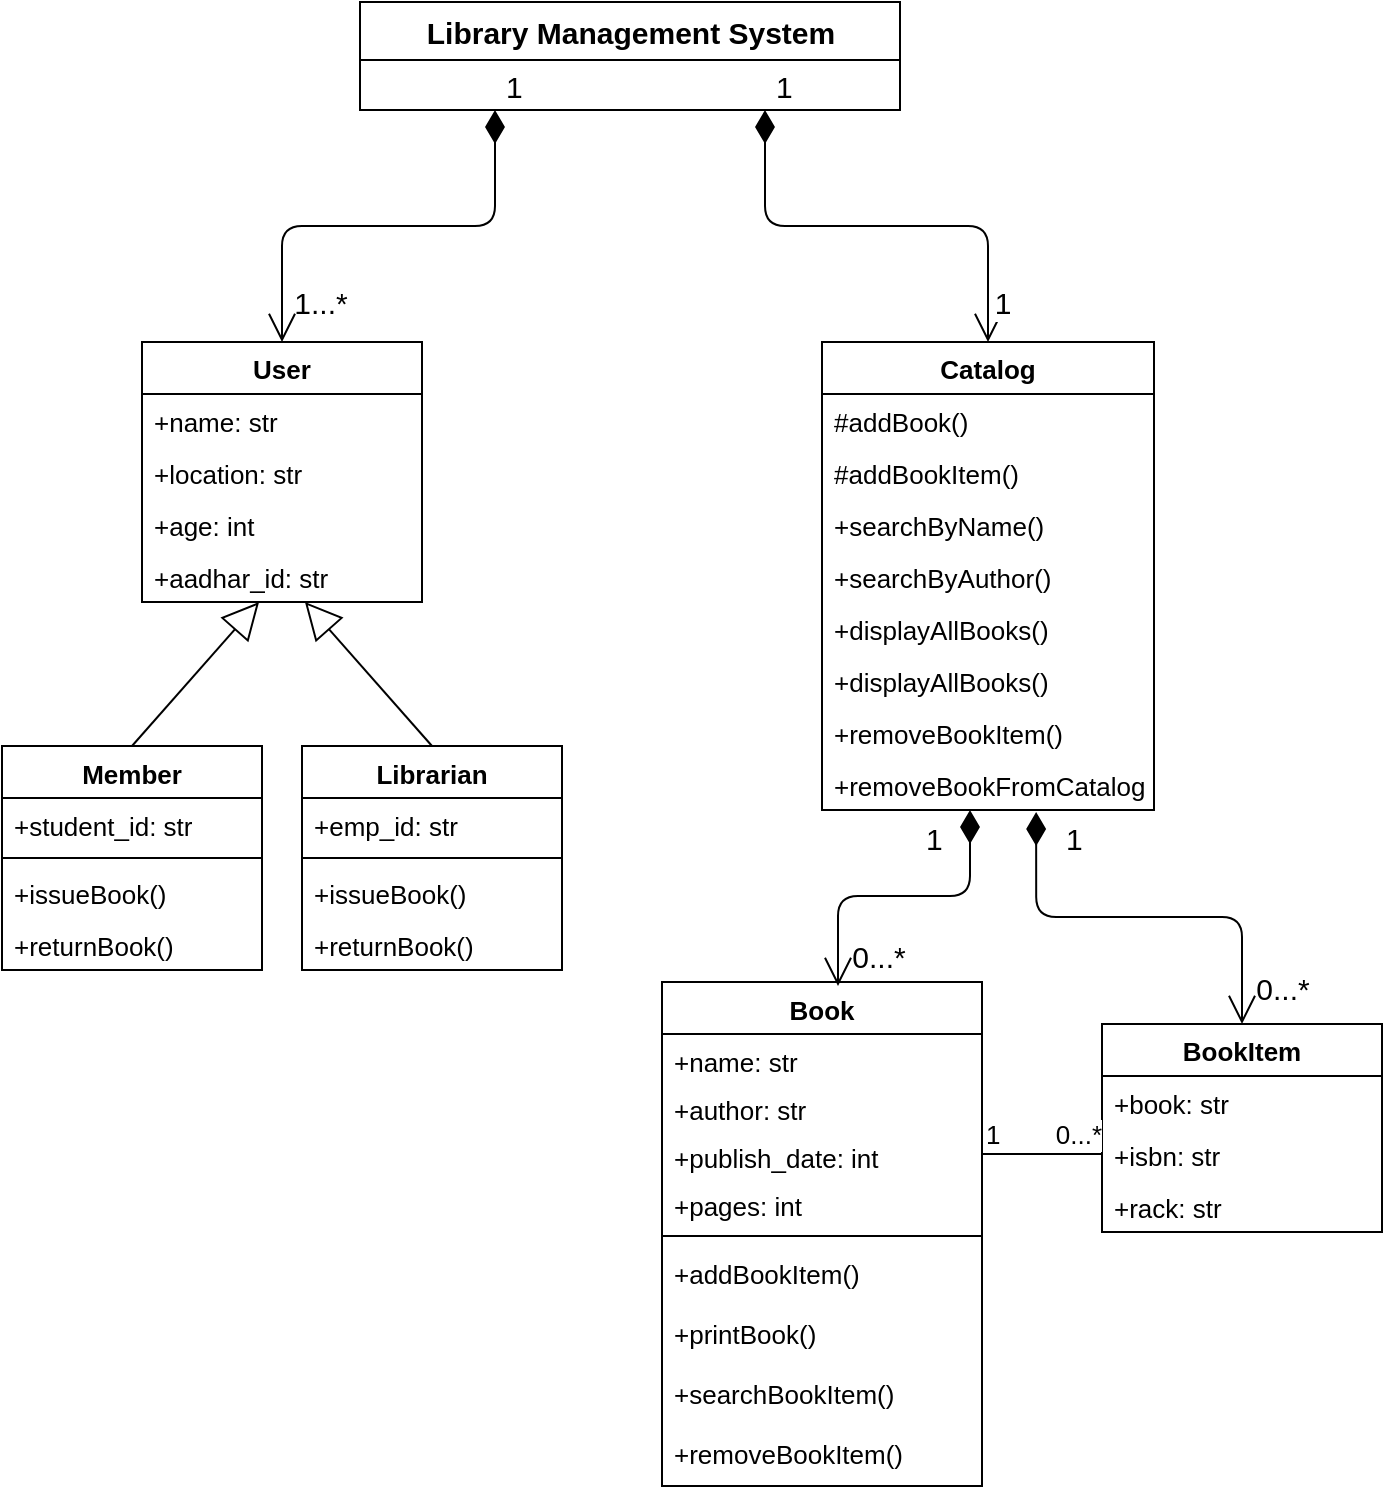 <mxfile version="13.10.3" type="github">
  <diagram id="C5RBs43oDa-KdzZeNtuy" name="Page-1">
    <mxGraphModel dx="1038" dy="585" grid="1" gridSize="10" guides="1" tooltips="1" connect="1" arrows="1" fold="1" page="1" pageScale="1" pageWidth="827" pageHeight="1169" math="0" shadow="0">
      <root>
        <mxCell id="WIyWlLk6GJQsqaUBKTNV-0" />
        <mxCell id="WIyWlLk6GJQsqaUBKTNV-1" parent="WIyWlLk6GJQsqaUBKTNV-0" />
        <mxCell id="wBMebxpicqt2pCsHGnEF-16" value="Book&#xa;" style="swimlane;fontStyle=1;align=center;verticalAlign=top;childLayout=stackLayout;horizontal=1;startSize=26;horizontalStack=0;resizeParent=1;resizeParentMax=0;resizeLast=0;collapsible=1;marginBottom=0;fontSize=13;" vertex="1" parent="WIyWlLk6GJQsqaUBKTNV-1">
          <mxGeometry x="430" y="610" width="160" height="252" as="geometry" />
        </mxCell>
        <mxCell id="wBMebxpicqt2pCsHGnEF-17" value="+name: str&#xa;" style="text;strokeColor=none;fillColor=none;align=left;verticalAlign=top;spacingLeft=4;spacingRight=4;overflow=hidden;rotatable=0;points=[[0,0.5],[1,0.5]];portConstraint=eastwest;fontSize=13;" vertex="1" parent="wBMebxpicqt2pCsHGnEF-16">
          <mxGeometry y="26" width="160" height="24" as="geometry" />
        </mxCell>
        <mxCell id="wBMebxpicqt2pCsHGnEF-24" value="+author: str" style="text;strokeColor=none;fillColor=none;align=left;verticalAlign=top;spacingLeft=4;spacingRight=4;overflow=hidden;rotatable=0;points=[[0,0.5],[1,0.5]];portConstraint=eastwest;fontSize=13;" vertex="1" parent="wBMebxpicqt2pCsHGnEF-16">
          <mxGeometry y="50" width="160" height="24" as="geometry" />
        </mxCell>
        <mxCell id="wBMebxpicqt2pCsHGnEF-25" value="+publish_date: int" style="text;strokeColor=none;fillColor=none;align=left;verticalAlign=top;spacingLeft=4;spacingRight=4;overflow=hidden;rotatable=0;points=[[0,0.5],[1,0.5]];portConstraint=eastwest;fontSize=13;" vertex="1" parent="wBMebxpicqt2pCsHGnEF-16">
          <mxGeometry y="74" width="160" height="24" as="geometry" />
        </mxCell>
        <mxCell id="wBMebxpicqt2pCsHGnEF-26" value="+pages: int" style="text;strokeColor=none;fillColor=none;align=left;verticalAlign=top;spacingLeft=4;spacingRight=4;overflow=hidden;rotatable=0;points=[[0,0.5],[1,0.5]];portConstraint=eastwest;fontSize=13;" vertex="1" parent="wBMebxpicqt2pCsHGnEF-16">
          <mxGeometry y="98" width="160" height="24" as="geometry" />
        </mxCell>
        <mxCell id="wBMebxpicqt2pCsHGnEF-18" value="" style="line;strokeWidth=1;fillColor=none;align=left;verticalAlign=middle;spacingTop=-1;spacingLeft=3;spacingRight=3;rotatable=0;labelPosition=right;points=[];portConstraint=eastwest;fontSize=13;" vertex="1" parent="wBMebxpicqt2pCsHGnEF-16">
          <mxGeometry y="122" width="160" height="10" as="geometry" />
        </mxCell>
        <mxCell id="wBMebxpicqt2pCsHGnEF-19" value="+addBookItem()" style="text;strokeColor=none;fillColor=none;align=left;verticalAlign=top;spacingLeft=4;spacingRight=4;overflow=hidden;rotatable=0;points=[[0,0.5],[1,0.5]];portConstraint=eastwest;fontSize=13;" vertex="1" parent="wBMebxpicqt2pCsHGnEF-16">
          <mxGeometry y="132" width="160" height="30" as="geometry" />
        </mxCell>
        <mxCell id="wBMebxpicqt2pCsHGnEF-27" value="+printBook()" style="text;strokeColor=none;fillColor=none;align=left;verticalAlign=top;spacingLeft=4;spacingRight=4;overflow=hidden;rotatable=0;points=[[0,0.5],[1,0.5]];portConstraint=eastwest;fontSize=13;" vertex="1" parent="wBMebxpicqt2pCsHGnEF-16">
          <mxGeometry y="162" width="160" height="30" as="geometry" />
        </mxCell>
        <mxCell id="wBMebxpicqt2pCsHGnEF-28" value="+searchBookItem()" style="text;strokeColor=none;fillColor=none;align=left;verticalAlign=top;spacingLeft=4;spacingRight=4;overflow=hidden;rotatable=0;points=[[0,0.5],[1,0.5]];portConstraint=eastwest;fontSize=13;" vertex="1" parent="wBMebxpicqt2pCsHGnEF-16">
          <mxGeometry y="192" width="160" height="30" as="geometry" />
        </mxCell>
        <mxCell id="wBMebxpicqt2pCsHGnEF-29" value="+removeBookItem()" style="text;strokeColor=none;fillColor=none;align=left;verticalAlign=top;spacingLeft=4;spacingRight=4;overflow=hidden;rotatable=0;points=[[0,0.5],[1,0.5]];portConstraint=eastwest;fontSize=13;" vertex="1" parent="wBMebxpicqt2pCsHGnEF-16">
          <mxGeometry y="222" width="160" height="30" as="geometry" />
        </mxCell>
        <mxCell id="wBMebxpicqt2pCsHGnEF-31" value="BookItem" style="swimlane;fontStyle=1;childLayout=stackLayout;horizontal=1;startSize=26;fillColor=none;horizontalStack=0;resizeParent=1;resizeParentMax=0;resizeLast=0;collapsible=1;marginBottom=0;fontSize=13;" vertex="1" parent="WIyWlLk6GJQsqaUBKTNV-1">
          <mxGeometry x="650" y="631" width="140" height="104" as="geometry" />
        </mxCell>
        <mxCell id="wBMebxpicqt2pCsHGnEF-32" value="+book: str" style="text;strokeColor=none;fillColor=none;align=left;verticalAlign=top;spacingLeft=4;spacingRight=4;overflow=hidden;rotatable=0;points=[[0,0.5],[1,0.5]];portConstraint=eastwest;fontSize=13;" vertex="1" parent="wBMebxpicqt2pCsHGnEF-31">
          <mxGeometry y="26" width="140" height="26" as="geometry" />
        </mxCell>
        <mxCell id="wBMebxpicqt2pCsHGnEF-35" value="+isbn: str" style="text;strokeColor=none;fillColor=none;align=left;verticalAlign=top;spacingLeft=4;spacingRight=4;overflow=hidden;rotatable=0;points=[[0,0.5],[1,0.5]];portConstraint=eastwest;fontSize=13;" vertex="1" parent="wBMebxpicqt2pCsHGnEF-31">
          <mxGeometry y="52" width="140" height="26" as="geometry" />
        </mxCell>
        <mxCell id="wBMebxpicqt2pCsHGnEF-36" value="+rack: str" style="text;strokeColor=none;fillColor=none;align=left;verticalAlign=top;spacingLeft=4;spacingRight=4;overflow=hidden;rotatable=0;points=[[0,0.5],[1,0.5]];portConstraint=eastwest;fontSize=13;" vertex="1" parent="wBMebxpicqt2pCsHGnEF-31">
          <mxGeometry y="78" width="140" height="26" as="geometry" />
        </mxCell>
        <mxCell id="wBMebxpicqt2pCsHGnEF-41" value="User" style="swimlane;fontStyle=1;childLayout=stackLayout;horizontal=1;startSize=26;fillColor=none;horizontalStack=0;resizeParent=1;resizeParentMax=0;resizeLast=0;collapsible=1;marginBottom=0;fontSize=13;" vertex="1" parent="WIyWlLk6GJQsqaUBKTNV-1">
          <mxGeometry x="170" y="290" width="140" height="130" as="geometry" />
        </mxCell>
        <mxCell id="wBMebxpicqt2pCsHGnEF-42" value="+name: str" style="text;strokeColor=none;fillColor=none;align=left;verticalAlign=top;spacingLeft=4;spacingRight=4;overflow=hidden;rotatable=0;points=[[0,0.5],[1,0.5]];portConstraint=eastwest;fontSize=13;" vertex="1" parent="wBMebxpicqt2pCsHGnEF-41">
          <mxGeometry y="26" width="140" height="26" as="geometry" />
        </mxCell>
        <mxCell id="wBMebxpicqt2pCsHGnEF-43" value="+location: str" style="text;strokeColor=none;fillColor=none;align=left;verticalAlign=top;spacingLeft=4;spacingRight=4;overflow=hidden;rotatable=0;points=[[0,0.5],[1,0.5]];portConstraint=eastwest;fontSize=13;" vertex="1" parent="wBMebxpicqt2pCsHGnEF-41">
          <mxGeometry y="52" width="140" height="26" as="geometry" />
        </mxCell>
        <mxCell id="wBMebxpicqt2pCsHGnEF-44" value="+age: int" style="text;strokeColor=none;fillColor=none;align=left;verticalAlign=top;spacingLeft=4;spacingRight=4;overflow=hidden;rotatable=0;points=[[0,0.5],[1,0.5]];portConstraint=eastwest;fontSize=13;" vertex="1" parent="wBMebxpicqt2pCsHGnEF-41">
          <mxGeometry y="78" width="140" height="26" as="geometry" />
        </mxCell>
        <mxCell id="wBMebxpicqt2pCsHGnEF-45" value="+aadhar_id: str" style="text;strokeColor=none;fillColor=none;align=left;verticalAlign=top;spacingLeft=4;spacingRight=4;overflow=hidden;rotatable=0;points=[[0,0.5],[1,0.5]];portConstraint=eastwest;fontSize=13;" vertex="1" parent="wBMebxpicqt2pCsHGnEF-41">
          <mxGeometry y="104" width="140" height="26" as="geometry" />
        </mxCell>
        <mxCell id="wBMebxpicqt2pCsHGnEF-46" value="Member" style="swimlane;fontStyle=1;align=center;verticalAlign=top;childLayout=stackLayout;horizontal=1;startSize=26;horizontalStack=0;resizeParent=1;resizeParentMax=0;resizeLast=0;collapsible=1;marginBottom=0;fontSize=13;" vertex="1" parent="WIyWlLk6GJQsqaUBKTNV-1">
          <mxGeometry x="100" y="492" width="130" height="112" as="geometry" />
        </mxCell>
        <mxCell id="wBMebxpicqt2pCsHGnEF-53" value="+student_id: str" style="text;strokeColor=none;fillColor=none;align=left;verticalAlign=top;spacingLeft=4;spacingRight=4;overflow=hidden;rotatable=0;points=[[0,0.5],[1,0.5]];portConstraint=eastwest;fontSize=13;" vertex="1" parent="wBMebxpicqt2pCsHGnEF-46">
          <mxGeometry y="26" width="130" height="26" as="geometry" />
        </mxCell>
        <mxCell id="wBMebxpicqt2pCsHGnEF-48" value="" style="line;strokeWidth=1;fillColor=none;align=left;verticalAlign=middle;spacingTop=-1;spacingLeft=3;spacingRight=3;rotatable=0;labelPosition=right;points=[];portConstraint=eastwest;fontSize=13;" vertex="1" parent="wBMebxpicqt2pCsHGnEF-46">
          <mxGeometry y="52" width="130" height="8" as="geometry" />
        </mxCell>
        <mxCell id="wBMebxpicqt2pCsHGnEF-49" value="+issueBook()" style="text;strokeColor=none;fillColor=none;align=left;verticalAlign=top;spacingLeft=4;spacingRight=4;overflow=hidden;rotatable=0;points=[[0,0.5],[1,0.5]];portConstraint=eastwest;fontSize=13;" vertex="1" parent="wBMebxpicqt2pCsHGnEF-46">
          <mxGeometry y="60" width="130" height="26" as="geometry" />
        </mxCell>
        <mxCell id="wBMebxpicqt2pCsHGnEF-54" value="+returnBook()" style="text;strokeColor=none;fillColor=none;align=left;verticalAlign=top;spacingLeft=4;spacingRight=4;overflow=hidden;rotatable=0;points=[[0,0.5],[1,0.5]];portConstraint=eastwest;fontSize=13;" vertex="1" parent="wBMebxpicqt2pCsHGnEF-46">
          <mxGeometry y="86" width="130" height="26" as="geometry" />
        </mxCell>
        <mxCell id="wBMebxpicqt2pCsHGnEF-55" value="Librarian" style="swimlane;fontStyle=1;align=center;verticalAlign=top;childLayout=stackLayout;horizontal=1;startSize=26;horizontalStack=0;resizeParent=1;resizeParentMax=0;resizeLast=0;collapsible=1;marginBottom=0;fontSize=13;" vertex="1" parent="WIyWlLk6GJQsqaUBKTNV-1">
          <mxGeometry x="250" y="492" width="130" height="112" as="geometry">
            <mxRectangle x="140" y="400" width="90" height="26" as="alternateBounds" />
          </mxGeometry>
        </mxCell>
        <mxCell id="wBMebxpicqt2pCsHGnEF-60" value="+emp_id: str" style="text;strokeColor=none;fillColor=none;align=left;verticalAlign=top;spacingLeft=4;spacingRight=4;overflow=hidden;rotatable=0;points=[[0,0.5],[1,0.5]];portConstraint=eastwest;fontSize=13;" vertex="1" parent="wBMebxpicqt2pCsHGnEF-55">
          <mxGeometry y="26" width="130" height="26" as="geometry" />
        </mxCell>
        <mxCell id="wBMebxpicqt2pCsHGnEF-61" value="" style="line;strokeWidth=1;fillColor=none;align=left;verticalAlign=middle;spacingTop=-1;spacingLeft=3;spacingRight=3;rotatable=0;labelPosition=right;points=[];portConstraint=eastwest;fontSize=13;" vertex="1" parent="wBMebxpicqt2pCsHGnEF-55">
          <mxGeometry y="52" width="130" height="8" as="geometry" />
        </mxCell>
        <mxCell id="wBMebxpicqt2pCsHGnEF-62" value="+issueBook()" style="text;strokeColor=none;fillColor=none;align=left;verticalAlign=top;spacingLeft=4;spacingRight=4;overflow=hidden;rotatable=0;points=[[0,0.5],[1,0.5]];portConstraint=eastwest;fontSize=13;" vertex="1" parent="wBMebxpicqt2pCsHGnEF-55">
          <mxGeometry y="60" width="130" height="26" as="geometry" />
        </mxCell>
        <mxCell id="wBMebxpicqt2pCsHGnEF-63" value="+returnBook()" style="text;strokeColor=none;fillColor=none;align=left;verticalAlign=top;spacingLeft=4;spacingRight=4;overflow=hidden;rotatable=0;points=[[0,0.5],[1,0.5]];portConstraint=eastwest;fontSize=13;" vertex="1" parent="wBMebxpicqt2pCsHGnEF-55">
          <mxGeometry y="86" width="130" height="26" as="geometry" />
        </mxCell>
        <mxCell id="wBMebxpicqt2pCsHGnEF-77" value="Catalog" style="swimlane;fontStyle=1;childLayout=stackLayout;horizontal=1;startSize=26;fillColor=none;horizontalStack=0;resizeParent=1;resizeParentMax=0;resizeLast=0;collapsible=1;marginBottom=0;fontSize=13;" vertex="1" parent="WIyWlLk6GJQsqaUBKTNV-1">
          <mxGeometry x="510" y="290" width="166" height="234" as="geometry" />
        </mxCell>
        <mxCell id="wBMebxpicqt2pCsHGnEF-78" value="#addBook()" style="text;strokeColor=none;fillColor=none;align=left;verticalAlign=top;spacingLeft=4;spacingRight=4;overflow=hidden;rotatable=0;points=[[0,0.5],[1,0.5]];portConstraint=eastwest;fontSize=13;" vertex="1" parent="wBMebxpicqt2pCsHGnEF-77">
          <mxGeometry y="26" width="166" height="26" as="geometry" />
        </mxCell>
        <mxCell id="wBMebxpicqt2pCsHGnEF-79" value="#addBookItem()" style="text;strokeColor=none;fillColor=none;align=left;verticalAlign=top;spacingLeft=4;spacingRight=4;overflow=hidden;rotatable=0;points=[[0,0.5],[1,0.5]];portConstraint=eastwest;fontSize=13;" vertex="1" parent="wBMebxpicqt2pCsHGnEF-77">
          <mxGeometry y="52" width="166" height="26" as="geometry" />
        </mxCell>
        <mxCell id="wBMebxpicqt2pCsHGnEF-80" value="+searchByName()" style="text;strokeColor=none;fillColor=none;align=left;verticalAlign=top;spacingLeft=4;spacingRight=4;overflow=hidden;rotatable=0;points=[[0,0.5],[1,0.5]];portConstraint=eastwest;fontSize=13;" vertex="1" parent="wBMebxpicqt2pCsHGnEF-77">
          <mxGeometry y="78" width="166" height="26" as="geometry" />
        </mxCell>
        <mxCell id="wBMebxpicqt2pCsHGnEF-81" value="+searchByAuthor()" style="text;strokeColor=none;fillColor=none;align=left;verticalAlign=top;spacingLeft=4;spacingRight=4;overflow=hidden;rotatable=0;points=[[0,0.5],[1,0.5]];portConstraint=eastwest;fontSize=13;" vertex="1" parent="wBMebxpicqt2pCsHGnEF-77">
          <mxGeometry y="104" width="166" height="26" as="geometry" />
        </mxCell>
        <mxCell id="wBMebxpicqt2pCsHGnEF-82" value="+displayAllBooks()" style="text;strokeColor=none;fillColor=none;align=left;verticalAlign=top;spacingLeft=4;spacingRight=4;overflow=hidden;rotatable=0;points=[[0,0.5],[1,0.5]];portConstraint=eastwest;fontSize=13;" vertex="1" parent="wBMebxpicqt2pCsHGnEF-77">
          <mxGeometry y="130" width="166" height="26" as="geometry" />
        </mxCell>
        <mxCell id="wBMebxpicqt2pCsHGnEF-83" value="+displayAllBooks()" style="text;strokeColor=none;fillColor=none;align=left;verticalAlign=top;spacingLeft=4;spacingRight=4;overflow=hidden;rotatable=0;points=[[0,0.5],[1,0.5]];portConstraint=eastwest;fontSize=13;" vertex="1" parent="wBMebxpicqt2pCsHGnEF-77">
          <mxGeometry y="156" width="166" height="26" as="geometry" />
        </mxCell>
        <mxCell id="wBMebxpicqt2pCsHGnEF-84" value="+removeBookItem()" style="text;strokeColor=none;fillColor=none;align=left;verticalAlign=top;spacingLeft=4;spacingRight=4;overflow=hidden;rotatable=0;points=[[0,0.5],[1,0.5]];portConstraint=eastwest;fontSize=13;" vertex="1" parent="wBMebxpicqt2pCsHGnEF-77">
          <mxGeometry y="182" width="166" height="26" as="geometry" />
        </mxCell>
        <mxCell id="wBMebxpicqt2pCsHGnEF-85" value="+removeBookFromCatalog()" style="text;strokeColor=none;fillColor=none;align=left;verticalAlign=top;spacingLeft=4;spacingRight=4;overflow=hidden;rotatable=0;points=[[0,0.5],[1,0.5]];portConstraint=eastwest;fontSize=13;" vertex="1" parent="wBMebxpicqt2pCsHGnEF-77">
          <mxGeometry y="208" width="166" height="26" as="geometry" />
        </mxCell>
        <mxCell id="wBMebxpicqt2pCsHGnEF-94" value="Library Management System" style="swimlane;fontStyle=1;align=center;verticalAlign=middle;childLayout=stackLayout;horizontal=1;startSize=29;horizontalStack=0;resizeParent=1;resizeParentMax=0;resizeLast=0;collapsible=0;marginBottom=0;html=1;fontSize=15;" vertex="1" parent="WIyWlLk6GJQsqaUBKTNV-1">
          <mxGeometry x="279" y="120" width="270" height="54" as="geometry" />
        </mxCell>
        <mxCell id="wBMebxpicqt2pCsHGnEF-97" value="" style="endArrow=block;endSize=16;endFill=0;html=1;fontSize=15;exitX=0.5;exitY=0;exitDx=0;exitDy=0;" edge="1" parent="WIyWlLk6GJQsqaUBKTNV-1" source="wBMebxpicqt2pCsHGnEF-55" target="wBMebxpicqt2pCsHGnEF-45">
          <mxGeometry width="160" relative="1" as="geometry">
            <mxPoint x="261" y="270" as="sourcePoint" />
            <mxPoint x="230" y="390" as="targetPoint" />
          </mxGeometry>
        </mxCell>
        <mxCell id="wBMebxpicqt2pCsHGnEF-98" value="" style="endArrow=block;endSize=16;endFill=0;html=1;fontSize=15;exitX=0.5;exitY=0;exitDx=0;exitDy=0;" edge="1" parent="WIyWlLk6GJQsqaUBKTNV-1" source="wBMebxpicqt2pCsHGnEF-46" target="wBMebxpicqt2pCsHGnEF-45">
          <mxGeometry width="160" relative="1" as="geometry">
            <mxPoint x="549" y="320" as="sourcePoint" />
            <mxPoint x="260" y="390" as="targetPoint" />
          </mxGeometry>
        </mxCell>
        <mxCell id="wBMebxpicqt2pCsHGnEF-100" value="1" style="endArrow=open;html=1;endSize=12;startArrow=diamondThin;startSize=14;startFill=1;edgeStyle=orthogonalEdgeStyle;align=left;verticalAlign=bottom;fontSize=15;exitX=0.25;exitY=1;exitDx=0;exitDy=0;entryX=0.5;entryY=0;entryDx=0;entryDy=0;" edge="1" parent="WIyWlLk6GJQsqaUBKTNV-1" source="wBMebxpicqt2pCsHGnEF-94" target="wBMebxpicqt2pCsHGnEF-41">
          <mxGeometry x="-1" y="3" relative="1" as="geometry">
            <mxPoint x="120" y="230" as="sourcePoint" />
            <mxPoint x="280" y="230" as="targetPoint" />
          </mxGeometry>
        </mxCell>
        <mxCell id="wBMebxpicqt2pCsHGnEF-101" value="1" style="endArrow=open;html=1;endSize=12;startArrow=diamondThin;startSize=14;startFill=1;edgeStyle=orthogonalEdgeStyle;align=left;verticalAlign=bottom;fontSize=15;entryX=0.5;entryY=0;entryDx=0;entryDy=0;exitX=0.75;exitY=1;exitDx=0;exitDy=0;" edge="1" parent="WIyWlLk6GJQsqaUBKTNV-1" source="wBMebxpicqt2pCsHGnEF-94" target="wBMebxpicqt2pCsHGnEF-77">
          <mxGeometry x="-1" y="3" relative="1" as="geometry">
            <mxPoint x="430" y="220" as="sourcePoint" />
            <mxPoint x="240" y="290" as="targetPoint" />
          </mxGeometry>
        </mxCell>
        <mxCell id="wBMebxpicqt2pCsHGnEF-103" value="1" style="edgeLabel;html=1;align=center;verticalAlign=middle;resizable=0;points=[];fontSize=15;" vertex="1" connectable="0" parent="wBMebxpicqt2pCsHGnEF-101">
          <mxGeometry x="0.865" y="-2" relative="1" as="geometry">
            <mxPoint x="9" y="-4.5" as="offset" />
          </mxGeometry>
        </mxCell>
        <mxCell id="wBMebxpicqt2pCsHGnEF-102" value="1...*" style="text;html=1;align=center;verticalAlign=middle;resizable=0;points=[];autosize=1;fontSize=15;" vertex="1" parent="WIyWlLk6GJQsqaUBKTNV-1">
          <mxGeometry x="239" y="260" width="40" height="20" as="geometry" />
        </mxCell>
        <mxCell id="wBMebxpicqt2pCsHGnEF-104" value="1" style="endArrow=open;html=1;endSize=12;startArrow=diamondThin;startSize=14;startFill=1;edgeStyle=orthogonalEdgeStyle;align=left;verticalAlign=bottom;fontSize=15;entryX=0.55;entryY=0.008;entryDx=0;entryDy=0;entryPerimeter=0;" edge="1" parent="WIyWlLk6GJQsqaUBKTNV-1" source="wBMebxpicqt2pCsHGnEF-85" target="wBMebxpicqt2pCsHGnEF-16">
          <mxGeometry x="-0.13" y="-17" relative="1" as="geometry">
            <mxPoint x="570" y="610" as="sourcePoint" />
            <mxPoint x="591.5" y="686" as="targetPoint" />
            <Array as="points">
              <mxPoint x="584" y="567" />
              <mxPoint x="518" y="567" />
            </Array>
            <mxPoint as="offset" />
          </mxGeometry>
        </mxCell>
        <mxCell id="wBMebxpicqt2pCsHGnEF-105" value="0...*" style="edgeLabel;html=1;align=center;verticalAlign=middle;resizable=0;points=[];fontSize=15;" vertex="1" connectable="0" parent="wBMebxpicqt2pCsHGnEF-104">
          <mxGeometry x="0.865" y="-2" relative="1" as="geometry">
            <mxPoint x="22" y="-4.5" as="offset" />
          </mxGeometry>
        </mxCell>
        <mxCell id="wBMebxpicqt2pCsHGnEF-107" value="1" style="endArrow=open;html=1;endSize=12;startArrow=diamondThin;startSize=14;startFill=1;edgeStyle=orthogonalEdgeStyle;align=left;verticalAlign=bottom;fontSize=15;entryX=0.5;entryY=0;entryDx=0;entryDy=0;exitX=0.645;exitY=1.038;exitDx=0;exitDy=0;exitPerimeter=0;" edge="1" parent="WIyWlLk6GJQsqaUBKTNV-1" source="wBMebxpicqt2pCsHGnEF-85" target="wBMebxpicqt2pCsHGnEF-31">
          <mxGeometry x="-0.76" y="13" relative="1" as="geometry">
            <mxPoint x="676.002" y="560" as="sourcePoint" />
            <mxPoint x="585" y="646" as="targetPoint" />
            <mxPoint as="offset" />
          </mxGeometry>
        </mxCell>
        <mxCell id="wBMebxpicqt2pCsHGnEF-108" value="0...*" style="edgeLabel;html=1;align=center;verticalAlign=middle;resizable=0;points=[];fontSize=15;" vertex="1" connectable="0" parent="wBMebxpicqt2pCsHGnEF-107">
          <mxGeometry x="0.865" y="-2" relative="1" as="geometry">
            <mxPoint x="22" y="-4.5" as="offset" />
          </mxGeometry>
        </mxCell>
        <mxCell id="wBMebxpicqt2pCsHGnEF-110" value="" style="endArrow=none;html=1;edgeStyle=orthogonalEdgeStyle;fontSize=15;entryX=0;entryY=0.5;entryDx=0;entryDy=0;" edge="1" parent="WIyWlLk6GJQsqaUBKTNV-1" source="wBMebxpicqt2pCsHGnEF-25" target="wBMebxpicqt2pCsHGnEF-35">
          <mxGeometry relative="1" as="geometry">
            <mxPoint x="540" y="696" as="sourcePoint" />
            <mxPoint x="720" y="780" as="targetPoint" />
          </mxGeometry>
        </mxCell>
        <mxCell id="wBMebxpicqt2pCsHGnEF-111" value="1" style="edgeLabel;resizable=0;html=1;align=left;verticalAlign=bottom;fontSize=13;" connectable="0" vertex="1" parent="wBMebxpicqt2pCsHGnEF-110">
          <mxGeometry x="-1" relative="1" as="geometry" />
        </mxCell>
        <mxCell id="wBMebxpicqt2pCsHGnEF-112" value="0...*" style="edgeLabel;resizable=0;html=1;align=right;verticalAlign=bottom;fontSize=13;" connectable="0" vertex="1" parent="wBMebxpicqt2pCsHGnEF-110">
          <mxGeometry x="1" relative="1" as="geometry" />
        </mxCell>
      </root>
    </mxGraphModel>
  </diagram>
</mxfile>
